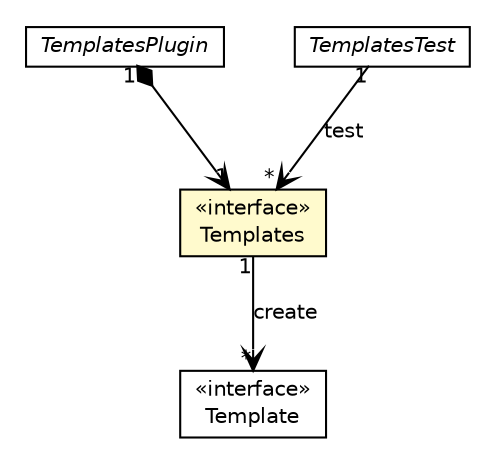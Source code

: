 #!/usr/local/bin/dot
#
# Class diagram 
# Generated by UMLGraph version R5_6-24-gf6e263 (http://www.umlgraph.org/)
#

digraph G {
	edge [fontname="Helvetica",fontsize=10,labelfontname="Helvetica",labelfontsize=10];
	node [fontname="Helvetica",fontsize=10,shape=plaintext];
	nodesep=0.25;
	ranksep=0.5;
	// io.werval.api.templates.Template
	c37968 [label=<<table title="io.werval.api.templates.Template" border="0" cellborder="1" cellspacing="0" cellpadding="2" port="p" href="./Template.html">
		<tr><td><table border="0" cellspacing="0" cellpadding="1">
<tr><td align="center" balign="center"> &#171;interface&#187; </td></tr>
<tr><td align="center" balign="center"> Template </td></tr>
		</table></td></tr>
		</table>>, URL="./Template.html", fontname="Helvetica", fontcolor="black", fontsize=10.0];
	// io.werval.api.templates.Templates
	c37969 [label=<<table title="io.werval.api.templates.Templates" border="0" cellborder="1" cellspacing="0" cellpadding="2" port="p" bgcolor="lemonChiffon" href="./Templates.html">
		<tr><td><table border="0" cellspacing="0" cellpadding="1">
<tr><td align="center" balign="center"> &#171;interface&#187; </td></tr>
<tr><td align="center" balign="center"> Templates </td></tr>
		</table></td></tr>
		</table>>, URL="./Templates.html", fontname="Helvetica", fontcolor="black", fontsize=10.0];
	// io.werval.api.templates.TemplatesPlugin
	c37970 [label=<<table title="io.werval.api.templates.TemplatesPlugin" border="0" cellborder="1" cellspacing="0" cellpadding="2" port="p" href="./TemplatesPlugin.html">
		<tr><td><table border="0" cellspacing="0" cellpadding="1">
<tr><td align="center" balign="center"><font face="Helvetica-Oblique"> TemplatesPlugin </font></td></tr>
		</table></td></tr>
		</table>>, URL="./TemplatesPlugin.html", fontname="Helvetica", fontcolor="black", fontsize=10.0];
	// io.werval.test.templates.TemplatesTest
	c38070 [label=<<table title="io.werval.test.templates.TemplatesTest" border="0" cellborder="1" cellspacing="0" cellpadding="2" port="p" href="../../test/templates/TemplatesTest.html">
		<tr><td><table border="0" cellspacing="0" cellpadding="1">
<tr><td align="center" balign="center"><font face="Helvetica-Oblique"> TemplatesTest </font></td></tr>
		</table></td></tr>
		</table>>, URL="../../test/templates/TemplatesTest.html", fontname="Helvetica", fontcolor="black", fontsize=10.0];
	// io.werval.api.templates.Templates NAVASSOC io.werval.api.templates.Template
	c37969:p -> c37968:p [taillabel="1", label="create", headlabel="*", fontname="Helvetica", fontcolor="black", fontsize=10.0, color="black", arrowhead=open];
	// io.werval.api.templates.TemplatesPlugin NAVCOMPOSED io.werval.api.templates.Templates
	c37970:p -> c37969:p [taillabel="1", label="", headlabel="1", fontname="Helvetica", fontcolor="black", fontsize=10.0, color="black", arrowhead=open, arrowtail=diamond, dir=both];
	// io.werval.test.templates.TemplatesTest NAVASSOC io.werval.api.templates.Templates
	c38070:p -> c37969:p [taillabel="1", label="test", headlabel="*", fontname="Helvetica", fontcolor="black", fontsize=10.0, color="black", arrowhead=open];
}

